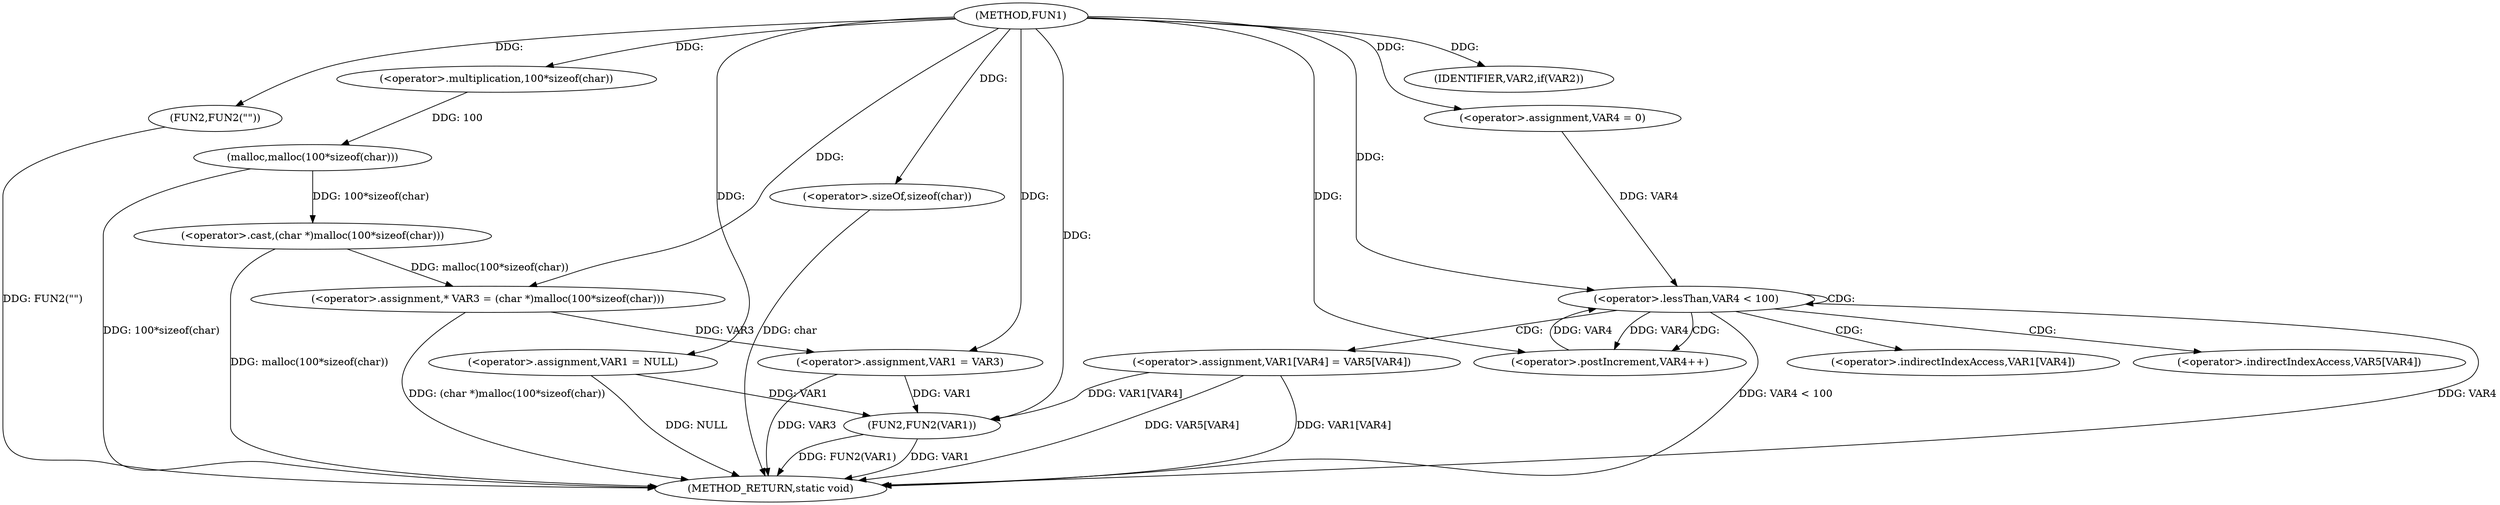 digraph FUN1 {  
"1000100" [label = "(METHOD,FUN1)" ]
"1000149" [label = "(METHOD_RETURN,static void)" ]
"1000103" [label = "(<operator>.assignment,VAR1 = NULL)" ]
"1000107" [label = "(IDENTIFIER,VAR2,if(VAR2))" ]
"1000109" [label = "(FUN2,FUN2(\"\"))" ]
"1000115" [label = "(<operator>.assignment,* VAR3 = (char *)malloc(100*sizeof(char)))" ]
"1000117" [label = "(<operator>.cast,(char *)malloc(100*sizeof(char)))" ]
"1000119" [label = "(malloc,malloc(100*sizeof(char)))" ]
"1000120" [label = "(<operator>.multiplication,100*sizeof(char))" ]
"1000122" [label = "(<operator>.sizeOf,sizeof(char))" ]
"1000124" [label = "(<operator>.assignment,VAR1 = VAR3)" ]
"1000131" [label = "(<operator>.assignment,VAR4 = 0)" ]
"1000134" [label = "(<operator>.lessThan,VAR4 < 100)" ]
"1000137" [label = "(<operator>.postIncrement,VAR4++)" ]
"1000140" [label = "(<operator>.assignment,VAR1[VAR4] = VAR5[VAR4])" ]
"1000147" [label = "(FUN2,FUN2(VAR1))" ]
"1000141" [label = "(<operator>.indirectIndexAccess,VAR1[VAR4])" ]
"1000144" [label = "(<operator>.indirectIndexAccess,VAR5[VAR4])" ]
  "1000115" -> "1000149"  [ label = "DDG: (char *)malloc(100*sizeof(char))"] 
  "1000124" -> "1000149"  [ label = "DDG: VAR3"] 
  "1000103" -> "1000149"  [ label = "DDG: NULL"] 
  "1000147" -> "1000149"  [ label = "DDG: VAR1"] 
  "1000117" -> "1000149"  [ label = "DDG: malloc(100*sizeof(char))"] 
  "1000147" -> "1000149"  [ label = "DDG: FUN2(VAR1)"] 
  "1000122" -> "1000149"  [ label = "DDG: char"] 
  "1000140" -> "1000149"  [ label = "DDG: VAR1[VAR4]"] 
  "1000140" -> "1000149"  [ label = "DDG: VAR5[VAR4]"] 
  "1000134" -> "1000149"  [ label = "DDG: VAR4 < 100"] 
  "1000134" -> "1000149"  [ label = "DDG: VAR4"] 
  "1000119" -> "1000149"  [ label = "DDG: 100*sizeof(char)"] 
  "1000109" -> "1000149"  [ label = "DDG: FUN2(\"\")"] 
  "1000100" -> "1000103"  [ label = "DDG: "] 
  "1000100" -> "1000107"  [ label = "DDG: "] 
  "1000100" -> "1000109"  [ label = "DDG: "] 
  "1000117" -> "1000115"  [ label = "DDG: malloc(100*sizeof(char))"] 
  "1000100" -> "1000115"  [ label = "DDG: "] 
  "1000119" -> "1000117"  [ label = "DDG: 100*sizeof(char)"] 
  "1000120" -> "1000119"  [ label = "DDG: 100"] 
  "1000100" -> "1000120"  [ label = "DDG: "] 
  "1000100" -> "1000122"  [ label = "DDG: "] 
  "1000115" -> "1000124"  [ label = "DDG: VAR3"] 
  "1000100" -> "1000124"  [ label = "DDG: "] 
  "1000100" -> "1000131"  [ label = "DDG: "] 
  "1000131" -> "1000134"  [ label = "DDG: VAR4"] 
  "1000137" -> "1000134"  [ label = "DDG: VAR4"] 
  "1000100" -> "1000134"  [ label = "DDG: "] 
  "1000134" -> "1000137"  [ label = "DDG: VAR4"] 
  "1000100" -> "1000137"  [ label = "DDG: "] 
  "1000124" -> "1000147"  [ label = "DDG: VAR1"] 
  "1000103" -> "1000147"  [ label = "DDG: VAR1"] 
  "1000140" -> "1000147"  [ label = "DDG: VAR1[VAR4]"] 
  "1000100" -> "1000147"  [ label = "DDG: "] 
  "1000134" -> "1000137"  [ label = "CDG: "] 
  "1000134" -> "1000141"  [ label = "CDG: "] 
  "1000134" -> "1000144"  [ label = "CDG: "] 
  "1000134" -> "1000140"  [ label = "CDG: "] 
  "1000134" -> "1000134"  [ label = "CDG: "] 
}
